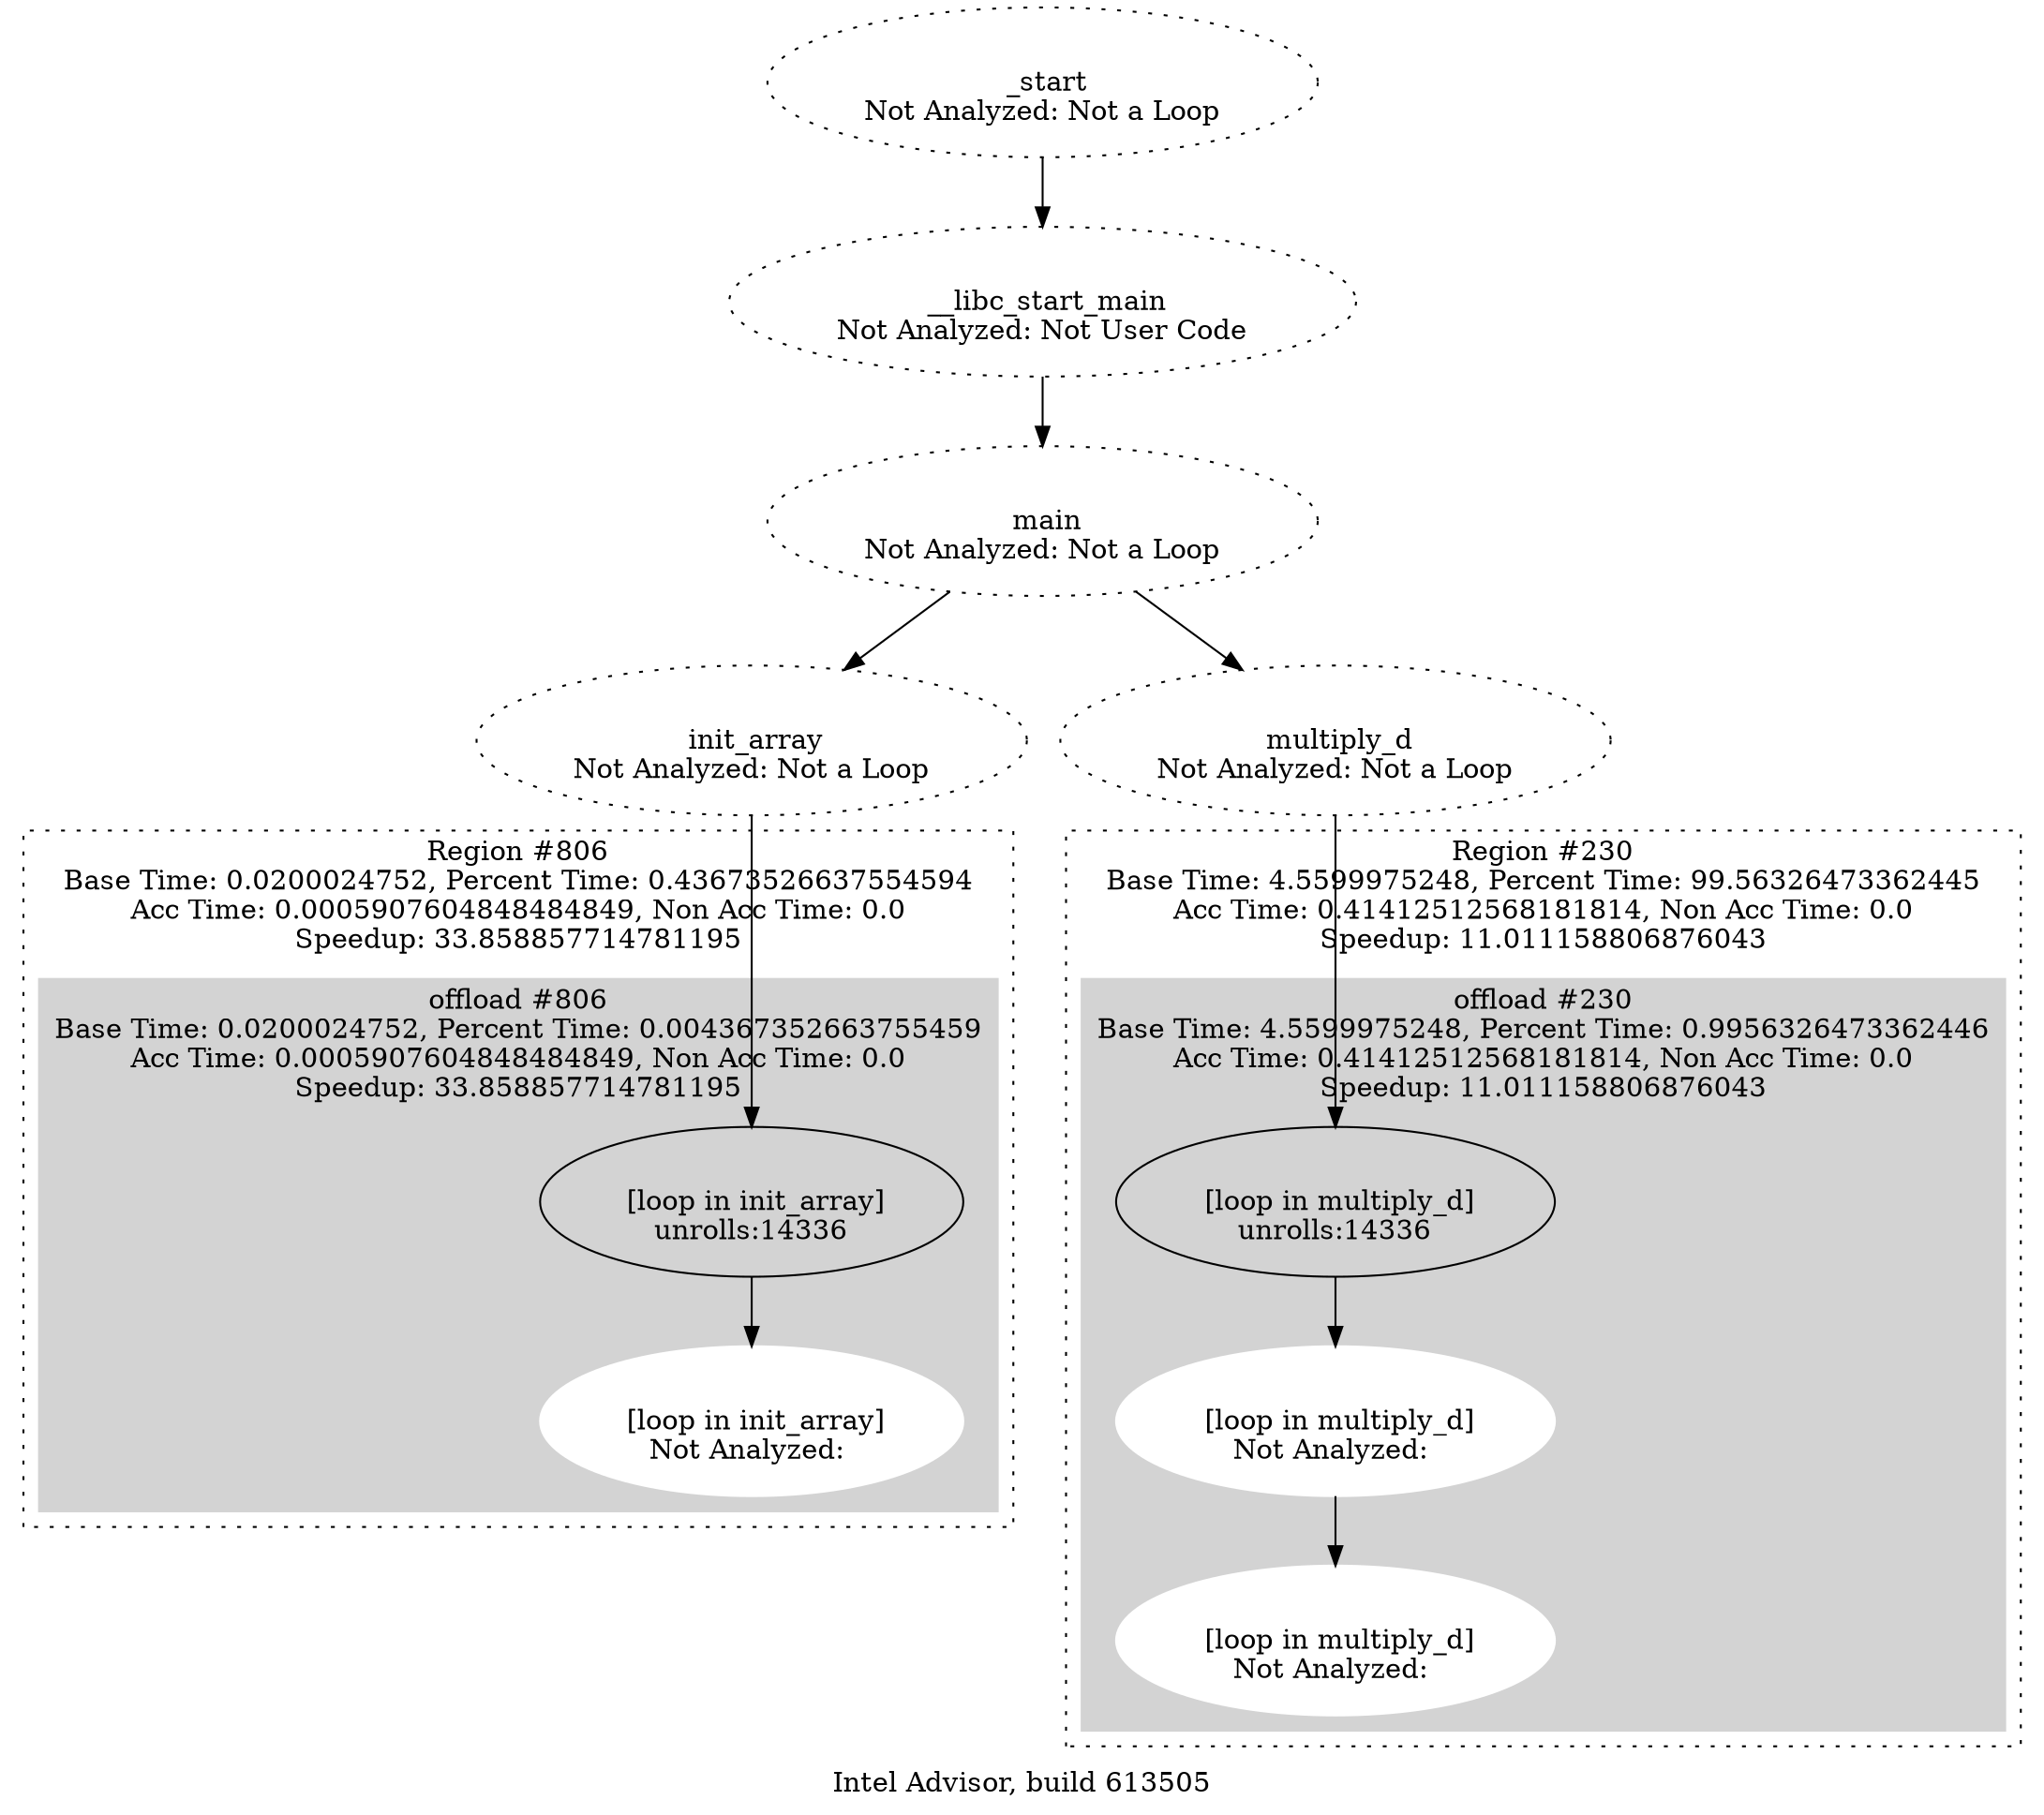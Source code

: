 digraph G {

		2 [label="\n _start\nNot Analyzed: Not a Loop", style=dotted]
	2 -> 21
		21 [label="\n __libc_start_main\nNot Analyzed: Not User Code", style=dotted]
	21 -> 8
		8 [label="\n main\nNot Analyzed: Not a Loop", style=dotted]
	8 -> 23
	8 -> 29
		29 [label="\n multiply_d\nNot Analyzed: Not a Loop", style=dotted]
	subgraph cluster_loopnest_30 {
		graph [style=dotted];
		30
		label = "Region #230\nBase Time: 4.5599975248, Percent Time: 99.56326473362445\nAcc Time: 0.41412512568181814, Non Acc Time: 0.0\nSpeedup: 11.011158806876043";
	subgraph cluster_0_0 {
		style=filled;
		color=lightgrey;
		node [style=filled, color=white];
		30
		30 [label="\n [loop in multiply_d]\nunrolls:14336"]
		30 -> 31
		31 [label="\n [loop in multiply_d]\nNot Analyzed: "]
		31 -> 20
		20 [label="\n [loop in multiply_d]\nNot Analyzed: "]
		label = "offload #230\nBase Time: 4.5599975248, Percent Time: 0.9956326473362446\nAcc Time: 0.41412512568181814, Non Acc Time: 0.0\nSpeedup: 11.011158806876043";
	}

	}
	29 -> 30
		23 [label="\n init_array\nNot Analyzed: Not a Loop", style=dotted]
	subgraph cluster_loopnest_27 {
		graph [style=dotted];
		27
		label = "Region #806\nBase Time: 0.0200024752, Percent Time: 0.43673526637554594\nAcc Time: 0.0005907604848484849, Non Acc Time: 0.0\nSpeedup: 33.858857714781195";
	subgraph cluster_1_0 {
		style=filled;
		color=lightgrey;
		node [style=filled, color=white];
		27
		27 [label="\n [loop in init_array]\nunrolls:14336"]
		27 -> 7
		7 [label="\n [loop in init_array]\nNot Analyzed: "]
		label = "offload #806\nBase Time: 0.0200024752, Percent Time: 0.004367352663755459\nAcc Time: 0.0005907604848484849, Non Acc Time: 0.0\nSpeedup: 33.858857714781195";
	}

	}
	23 -> 27
	label="Intel Advisor, build 613505";

}
